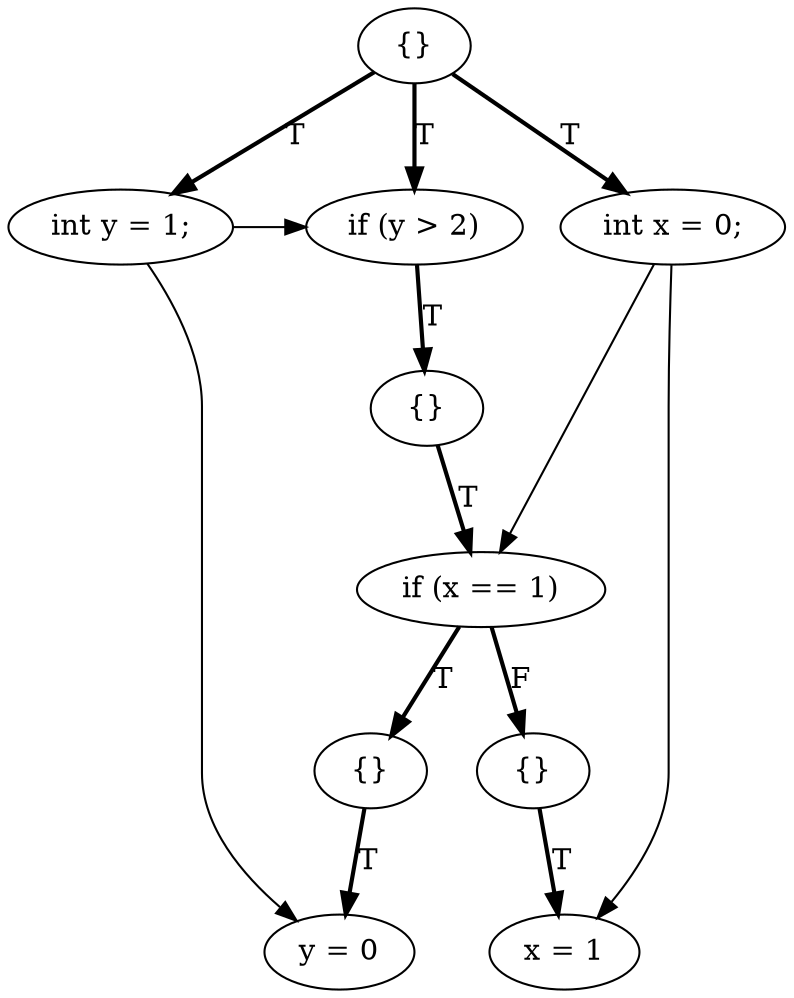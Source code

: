 digraph {
rankdir=TD;
2[label="{}"]; 
2 -> 6[label="T",style=bold];
6[label="int x = 0;"];
6 -> 3;
6 -> 9;
2 -> 7[label="T",style=bold];
7[label="int y = 1;"];
7 -> 0;
7 -> 8;
2 -> 0[label="T",style=bold];
0[label="if (y > 2)"]; 
0 -> 1[label="T",style=bold];
1[label="{}"]; 
1 -> 3[label="T",style=bold];
3[label="if (x == 1)"]; 
3 -> 4[label="T",style=bold];
4[label="{}"]; 
4 -> 8[label="T",style=bold];
8[label="y = 0"];
3 -> 5[label="F",style=bold];
5[label="{}"]; 
5 -> 9[label="T",style=bold];
9[label="x = 1"];
{ rank=same 6 7 0 }{ rank=same 1 }{ rank=same 3 }{ rank=same 4 5 }{ rank=same 8 9 }
}